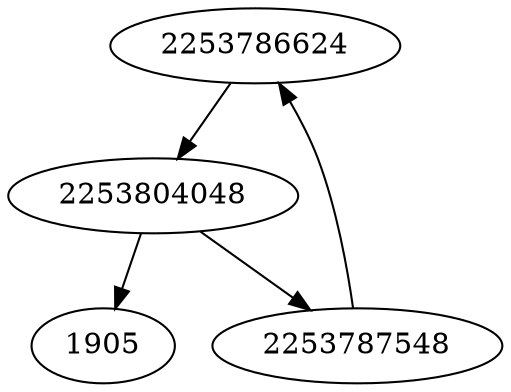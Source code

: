 strict digraph  {
2253786624;
1905;
2253804048;
2253787548;
2253786624 -> 2253804048;
2253804048 -> 2253787548;
2253804048 -> 1905;
2253787548 -> 2253786624;
}
